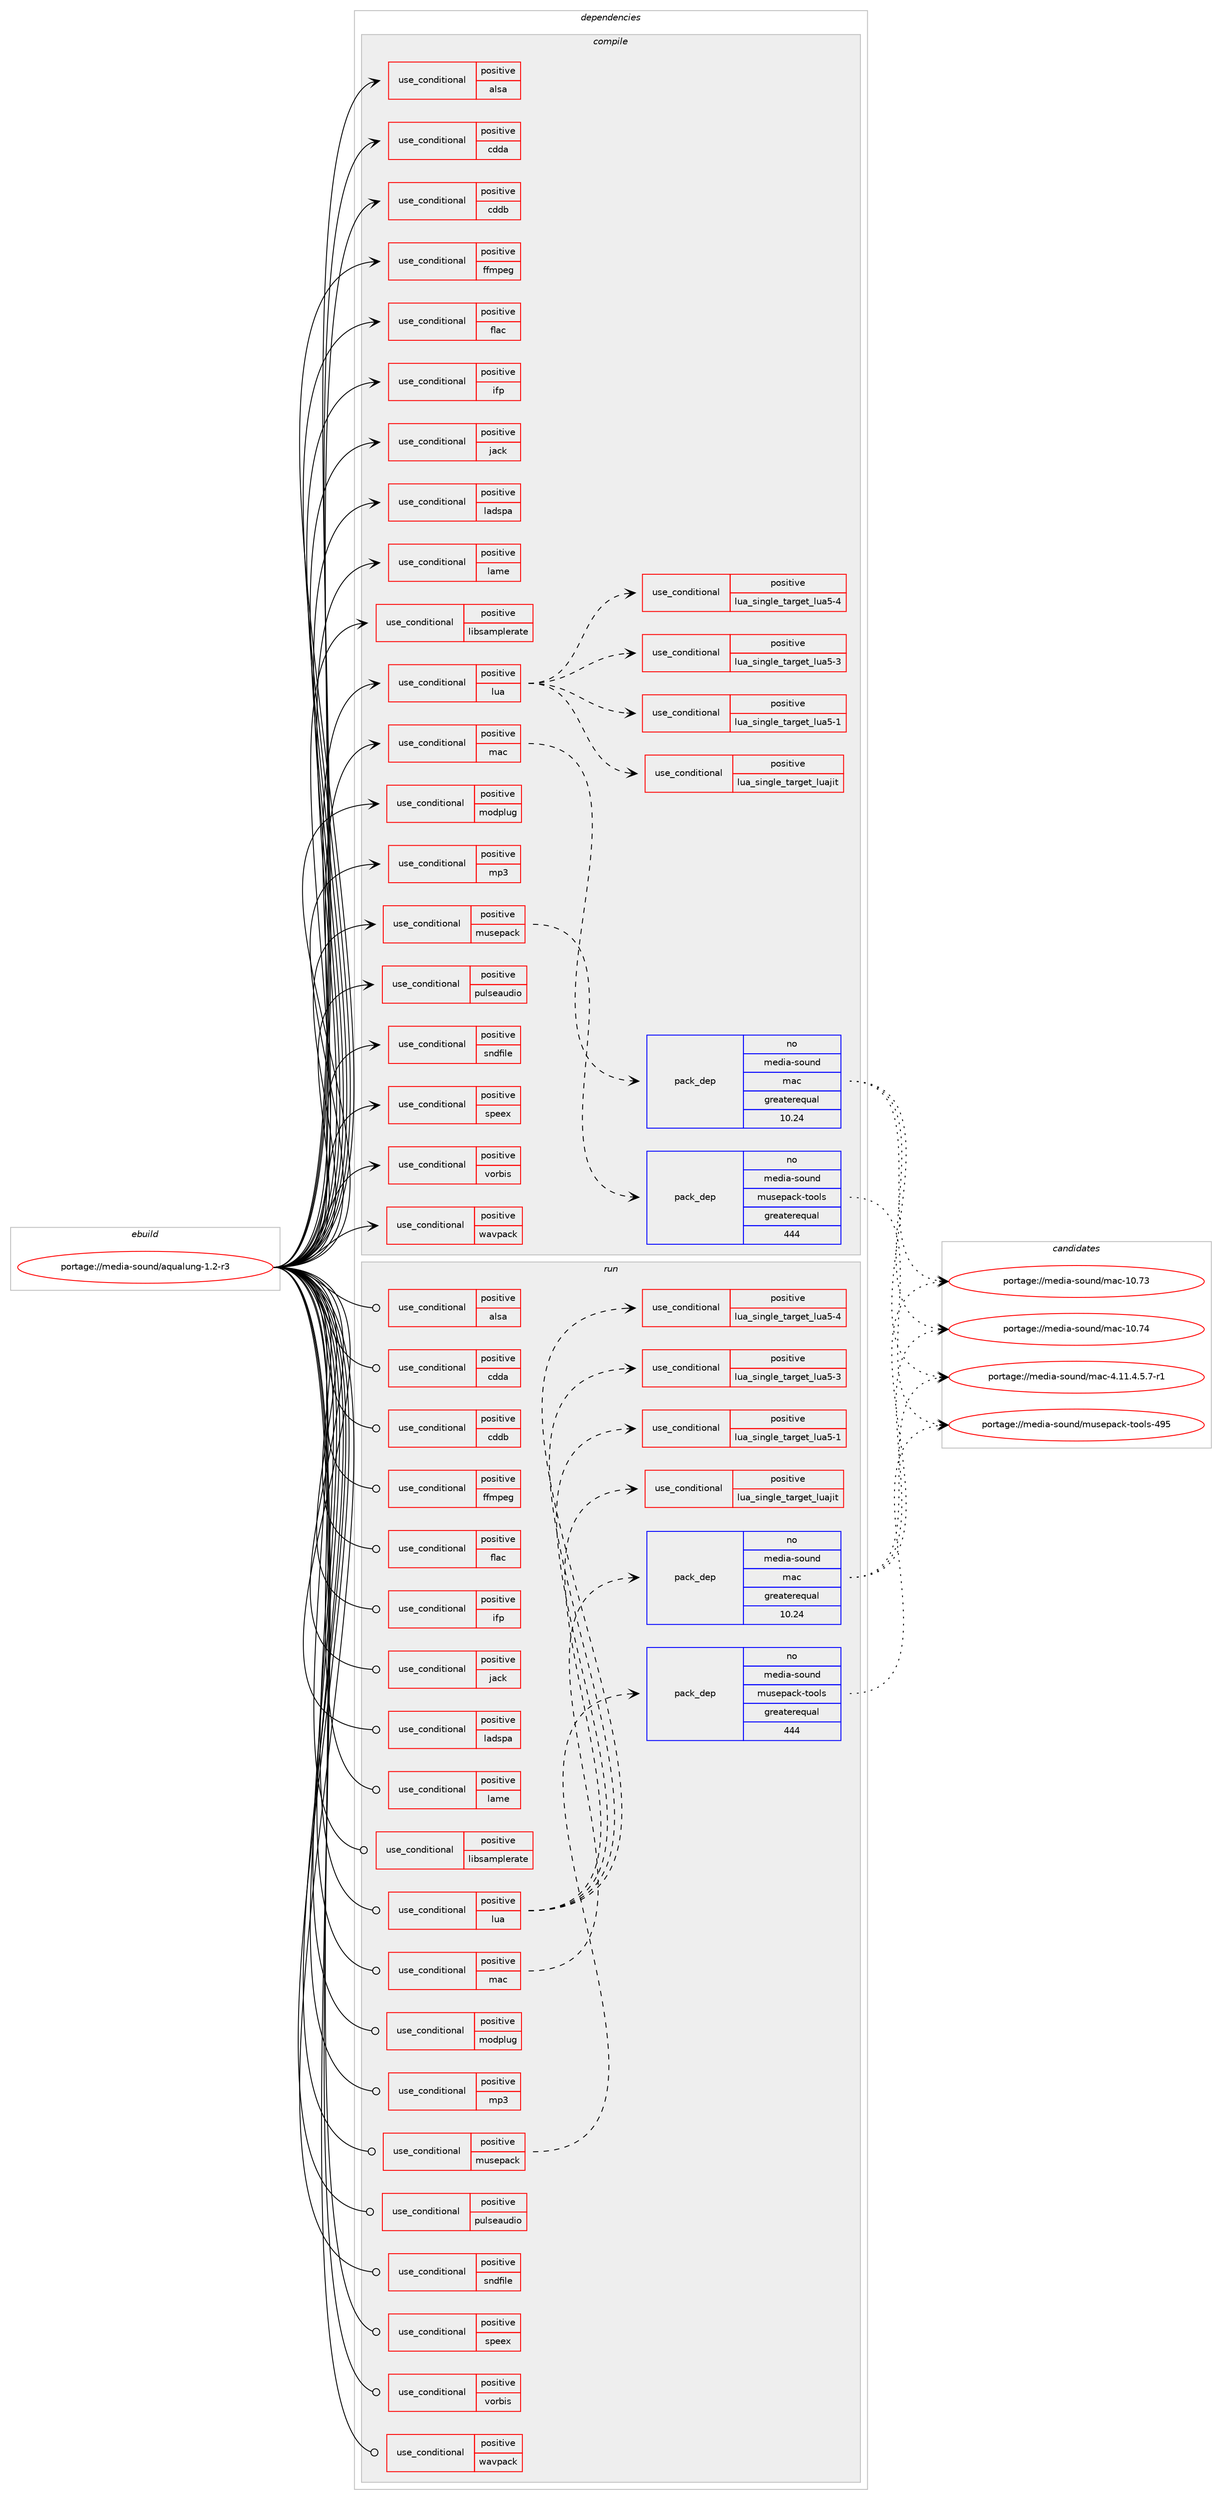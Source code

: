 digraph prolog {

# *************
# Graph options
# *************

newrank=true;
concentrate=true;
compound=true;
graph [rankdir=LR,fontname=Helvetica,fontsize=10,ranksep=1.5];#, ranksep=2.5, nodesep=0.2];
edge  [arrowhead=vee];
node  [fontname=Helvetica,fontsize=10];

# **********
# The ebuild
# **********

subgraph cluster_leftcol {
color=gray;
rank=same;
label=<<i>ebuild</i>>;
id [label="portage://media-sound/aqualung-1.2-r3", color=red, width=4, href="../media-sound/aqualung-1.2-r3.svg"];
}

# ****************
# The dependencies
# ****************

subgraph cluster_midcol {
color=gray;
label=<<i>dependencies</i>>;
subgraph cluster_compile {
fillcolor="#eeeeee";
style=filled;
label=<<i>compile</i>>;
subgraph cond77035 {
dependency161720 [label=<<TABLE BORDER="0" CELLBORDER="1" CELLSPACING="0" CELLPADDING="4"><TR><TD ROWSPAN="3" CELLPADDING="10">use_conditional</TD></TR><TR><TD>positive</TD></TR><TR><TD>alsa</TD></TR></TABLE>>, shape=none, color=red];
# *** BEGIN UNKNOWN DEPENDENCY TYPE (TODO) ***
# dependency161720 -> package_dependency(portage://media-sound/aqualung-1.2-r3,install,no,media-libs,alsa-lib,none,[,,],[],[])
# *** END UNKNOWN DEPENDENCY TYPE (TODO) ***

}
id:e -> dependency161720:w [weight=20,style="solid",arrowhead="vee"];
subgraph cond77036 {
dependency161721 [label=<<TABLE BORDER="0" CELLBORDER="1" CELLSPACING="0" CELLPADDING="4"><TR><TD ROWSPAN="3" CELLPADDING="10">use_conditional</TD></TR><TR><TD>positive</TD></TR><TR><TD>cdda</TD></TR></TABLE>>, shape=none, color=red];
# *** BEGIN UNKNOWN DEPENDENCY TYPE (TODO) ***
# dependency161721 -> package_dependency(portage://media-sound/aqualung-1.2-r3,install,no,dev-libs,libcdio-paranoia,none,[,,],[],[])
# *** END UNKNOWN DEPENDENCY TYPE (TODO) ***

}
id:e -> dependency161721:w [weight=20,style="solid",arrowhead="vee"];
subgraph cond77037 {
dependency161722 [label=<<TABLE BORDER="0" CELLBORDER="1" CELLSPACING="0" CELLPADDING="4"><TR><TD ROWSPAN="3" CELLPADDING="10">use_conditional</TD></TR><TR><TD>positive</TD></TR><TR><TD>cddb</TD></TR></TABLE>>, shape=none, color=red];
# *** BEGIN UNKNOWN DEPENDENCY TYPE (TODO) ***
# dependency161722 -> package_dependency(portage://media-sound/aqualung-1.2-r3,install,no,media-libs,libcddb,none,[,,],[],[])
# *** END UNKNOWN DEPENDENCY TYPE (TODO) ***

}
id:e -> dependency161722:w [weight=20,style="solid",arrowhead="vee"];
subgraph cond77038 {
dependency161723 [label=<<TABLE BORDER="0" CELLBORDER="1" CELLSPACING="0" CELLPADDING="4"><TR><TD ROWSPAN="3" CELLPADDING="10">use_conditional</TD></TR><TR><TD>positive</TD></TR><TR><TD>ffmpeg</TD></TR></TABLE>>, shape=none, color=red];
# *** BEGIN UNKNOWN DEPENDENCY TYPE (TODO) ***
# dependency161723 -> package_dependency(portage://media-sound/aqualung-1.2-r3,install,no,media-video,ffmpeg,none,[,,],any_same_slot,[])
# *** END UNKNOWN DEPENDENCY TYPE (TODO) ***

}
id:e -> dependency161723:w [weight=20,style="solid",arrowhead="vee"];
subgraph cond77039 {
dependency161724 [label=<<TABLE BORDER="0" CELLBORDER="1" CELLSPACING="0" CELLPADDING="4"><TR><TD ROWSPAN="3" CELLPADDING="10">use_conditional</TD></TR><TR><TD>positive</TD></TR><TR><TD>flac</TD></TR></TABLE>>, shape=none, color=red];
# *** BEGIN UNKNOWN DEPENDENCY TYPE (TODO) ***
# dependency161724 -> package_dependency(portage://media-sound/aqualung-1.2-r3,install,no,media-libs,flac,none,[,,],any_same_slot,[])
# *** END UNKNOWN DEPENDENCY TYPE (TODO) ***

}
id:e -> dependency161724:w [weight=20,style="solid",arrowhead="vee"];
subgraph cond77040 {
dependency161725 [label=<<TABLE BORDER="0" CELLBORDER="1" CELLSPACING="0" CELLPADDING="4"><TR><TD ROWSPAN="3" CELLPADDING="10">use_conditional</TD></TR><TR><TD>positive</TD></TR><TR><TD>ifp</TD></TR></TABLE>>, shape=none, color=red];
# *** BEGIN UNKNOWN DEPENDENCY TYPE (TODO) ***
# dependency161725 -> package_dependency(portage://media-sound/aqualung-1.2-r3,install,no,media-libs,libifp,none,[,,],[],[])
# *** END UNKNOWN DEPENDENCY TYPE (TODO) ***

}
id:e -> dependency161725:w [weight=20,style="solid",arrowhead="vee"];
subgraph cond77041 {
dependency161726 [label=<<TABLE BORDER="0" CELLBORDER="1" CELLSPACING="0" CELLPADDING="4"><TR><TD ROWSPAN="3" CELLPADDING="10">use_conditional</TD></TR><TR><TD>positive</TD></TR><TR><TD>jack</TD></TR></TABLE>>, shape=none, color=red];
# *** BEGIN UNKNOWN DEPENDENCY TYPE (TODO) ***
# dependency161726 -> package_dependency(portage://media-sound/aqualung-1.2-r3,install,no,virtual,jack,none,[,,],[],[])
# *** END UNKNOWN DEPENDENCY TYPE (TODO) ***

}
id:e -> dependency161726:w [weight=20,style="solid",arrowhead="vee"];
subgraph cond77042 {
dependency161727 [label=<<TABLE BORDER="0" CELLBORDER="1" CELLSPACING="0" CELLPADDING="4"><TR><TD ROWSPAN="3" CELLPADDING="10">use_conditional</TD></TR><TR><TD>positive</TD></TR><TR><TD>ladspa</TD></TR></TABLE>>, shape=none, color=red];
# *** BEGIN UNKNOWN DEPENDENCY TYPE (TODO) ***
# dependency161727 -> package_dependency(portage://media-sound/aqualung-1.2-r3,install,no,media-libs,liblrdf,none,[,,],[],[])
# *** END UNKNOWN DEPENDENCY TYPE (TODO) ***

}
id:e -> dependency161727:w [weight=20,style="solid",arrowhead="vee"];
subgraph cond77043 {
dependency161728 [label=<<TABLE BORDER="0" CELLBORDER="1" CELLSPACING="0" CELLPADDING="4"><TR><TD ROWSPAN="3" CELLPADDING="10">use_conditional</TD></TR><TR><TD>positive</TD></TR><TR><TD>lame</TD></TR></TABLE>>, shape=none, color=red];
# *** BEGIN UNKNOWN DEPENDENCY TYPE (TODO) ***
# dependency161728 -> package_dependency(portage://media-sound/aqualung-1.2-r3,install,no,media-sound,lame,none,[,,],[],[])
# *** END UNKNOWN DEPENDENCY TYPE (TODO) ***

}
id:e -> dependency161728:w [weight=20,style="solid",arrowhead="vee"];
subgraph cond77044 {
dependency161729 [label=<<TABLE BORDER="0" CELLBORDER="1" CELLSPACING="0" CELLPADDING="4"><TR><TD ROWSPAN="3" CELLPADDING="10">use_conditional</TD></TR><TR><TD>positive</TD></TR><TR><TD>libsamplerate</TD></TR></TABLE>>, shape=none, color=red];
# *** BEGIN UNKNOWN DEPENDENCY TYPE (TODO) ***
# dependency161729 -> package_dependency(portage://media-sound/aqualung-1.2-r3,install,no,media-libs,libsamplerate,none,[,,],[],[])
# *** END UNKNOWN DEPENDENCY TYPE (TODO) ***

}
id:e -> dependency161729:w [weight=20,style="solid",arrowhead="vee"];
subgraph cond77045 {
dependency161730 [label=<<TABLE BORDER="0" CELLBORDER="1" CELLSPACING="0" CELLPADDING="4"><TR><TD ROWSPAN="3" CELLPADDING="10">use_conditional</TD></TR><TR><TD>positive</TD></TR><TR><TD>lua</TD></TR></TABLE>>, shape=none, color=red];
subgraph cond77046 {
dependency161731 [label=<<TABLE BORDER="0" CELLBORDER="1" CELLSPACING="0" CELLPADDING="4"><TR><TD ROWSPAN="3" CELLPADDING="10">use_conditional</TD></TR><TR><TD>positive</TD></TR><TR><TD>lua_single_target_luajit</TD></TR></TABLE>>, shape=none, color=red];
# *** BEGIN UNKNOWN DEPENDENCY TYPE (TODO) ***
# dependency161731 -> package_dependency(portage://media-sound/aqualung-1.2-r3,install,no,dev-lang,luajit,none,[,,],any_same_slot,[])
# *** END UNKNOWN DEPENDENCY TYPE (TODO) ***

}
dependency161730:e -> dependency161731:w [weight=20,style="dashed",arrowhead="vee"];
subgraph cond77047 {
dependency161732 [label=<<TABLE BORDER="0" CELLBORDER="1" CELLSPACING="0" CELLPADDING="4"><TR><TD ROWSPAN="3" CELLPADDING="10">use_conditional</TD></TR><TR><TD>positive</TD></TR><TR><TD>lua_single_target_lua5-1</TD></TR></TABLE>>, shape=none, color=red];
# *** BEGIN UNKNOWN DEPENDENCY TYPE (TODO) ***
# dependency161732 -> package_dependency(portage://media-sound/aqualung-1.2-r3,install,no,dev-lang,lua,none,[,,],[slot(5.1)],[])
# *** END UNKNOWN DEPENDENCY TYPE (TODO) ***

}
dependency161730:e -> dependency161732:w [weight=20,style="dashed",arrowhead="vee"];
subgraph cond77048 {
dependency161733 [label=<<TABLE BORDER="0" CELLBORDER="1" CELLSPACING="0" CELLPADDING="4"><TR><TD ROWSPAN="3" CELLPADDING="10">use_conditional</TD></TR><TR><TD>positive</TD></TR><TR><TD>lua_single_target_lua5-3</TD></TR></TABLE>>, shape=none, color=red];
# *** BEGIN UNKNOWN DEPENDENCY TYPE (TODO) ***
# dependency161733 -> package_dependency(portage://media-sound/aqualung-1.2-r3,install,no,dev-lang,lua,none,[,,],[slot(5.3)],[])
# *** END UNKNOWN DEPENDENCY TYPE (TODO) ***

}
dependency161730:e -> dependency161733:w [weight=20,style="dashed",arrowhead="vee"];
subgraph cond77049 {
dependency161734 [label=<<TABLE BORDER="0" CELLBORDER="1" CELLSPACING="0" CELLPADDING="4"><TR><TD ROWSPAN="3" CELLPADDING="10">use_conditional</TD></TR><TR><TD>positive</TD></TR><TR><TD>lua_single_target_lua5-4</TD></TR></TABLE>>, shape=none, color=red];
# *** BEGIN UNKNOWN DEPENDENCY TYPE (TODO) ***
# dependency161734 -> package_dependency(portage://media-sound/aqualung-1.2-r3,install,no,dev-lang,lua,none,[,,],[slot(5.4)],[])
# *** END UNKNOWN DEPENDENCY TYPE (TODO) ***

}
dependency161730:e -> dependency161734:w [weight=20,style="dashed",arrowhead="vee"];
}
id:e -> dependency161730:w [weight=20,style="solid",arrowhead="vee"];
subgraph cond77050 {
dependency161735 [label=<<TABLE BORDER="0" CELLBORDER="1" CELLSPACING="0" CELLPADDING="4"><TR><TD ROWSPAN="3" CELLPADDING="10">use_conditional</TD></TR><TR><TD>positive</TD></TR><TR><TD>mac</TD></TR></TABLE>>, shape=none, color=red];
subgraph pack82315 {
dependency161736 [label=<<TABLE BORDER="0" CELLBORDER="1" CELLSPACING="0" CELLPADDING="4" WIDTH="220"><TR><TD ROWSPAN="6" CELLPADDING="30">pack_dep</TD></TR><TR><TD WIDTH="110">no</TD></TR><TR><TD>media-sound</TD></TR><TR><TD>mac</TD></TR><TR><TD>greaterequal</TD></TR><TR><TD>10.24</TD></TR></TABLE>>, shape=none, color=blue];
}
dependency161735:e -> dependency161736:w [weight=20,style="dashed",arrowhead="vee"];
}
id:e -> dependency161735:w [weight=20,style="solid",arrowhead="vee"];
subgraph cond77051 {
dependency161737 [label=<<TABLE BORDER="0" CELLBORDER="1" CELLSPACING="0" CELLPADDING="4"><TR><TD ROWSPAN="3" CELLPADDING="10">use_conditional</TD></TR><TR><TD>positive</TD></TR><TR><TD>modplug</TD></TR></TABLE>>, shape=none, color=red];
# *** BEGIN UNKNOWN DEPENDENCY TYPE (TODO) ***
# dependency161737 -> package_dependency(portage://media-sound/aqualung-1.2-r3,install,no,media-libs,libmodplug,none,[,,],[],[])
# *** END UNKNOWN DEPENDENCY TYPE (TODO) ***

}
id:e -> dependency161737:w [weight=20,style="solid",arrowhead="vee"];
subgraph cond77052 {
dependency161738 [label=<<TABLE BORDER="0" CELLBORDER="1" CELLSPACING="0" CELLPADDING="4"><TR><TD ROWSPAN="3" CELLPADDING="10">use_conditional</TD></TR><TR><TD>positive</TD></TR><TR><TD>mp3</TD></TR></TABLE>>, shape=none, color=red];
# *** BEGIN UNKNOWN DEPENDENCY TYPE (TODO) ***
# dependency161738 -> package_dependency(portage://media-sound/aqualung-1.2-r3,install,no,media-libs,libmad,none,[,,],[],[])
# *** END UNKNOWN DEPENDENCY TYPE (TODO) ***

}
id:e -> dependency161738:w [weight=20,style="solid",arrowhead="vee"];
subgraph cond77053 {
dependency161739 [label=<<TABLE BORDER="0" CELLBORDER="1" CELLSPACING="0" CELLPADDING="4"><TR><TD ROWSPAN="3" CELLPADDING="10">use_conditional</TD></TR><TR><TD>positive</TD></TR><TR><TD>musepack</TD></TR></TABLE>>, shape=none, color=red];
subgraph pack82316 {
dependency161740 [label=<<TABLE BORDER="0" CELLBORDER="1" CELLSPACING="0" CELLPADDING="4" WIDTH="220"><TR><TD ROWSPAN="6" CELLPADDING="30">pack_dep</TD></TR><TR><TD WIDTH="110">no</TD></TR><TR><TD>media-sound</TD></TR><TR><TD>musepack-tools</TD></TR><TR><TD>greaterequal</TD></TR><TR><TD>444</TD></TR></TABLE>>, shape=none, color=blue];
}
dependency161739:e -> dependency161740:w [weight=20,style="dashed",arrowhead="vee"];
}
id:e -> dependency161739:w [weight=20,style="solid",arrowhead="vee"];
subgraph cond77054 {
dependency161741 [label=<<TABLE BORDER="0" CELLBORDER="1" CELLSPACING="0" CELLPADDING="4"><TR><TD ROWSPAN="3" CELLPADDING="10">use_conditional</TD></TR><TR><TD>positive</TD></TR><TR><TD>pulseaudio</TD></TR></TABLE>>, shape=none, color=red];
# *** BEGIN UNKNOWN DEPENDENCY TYPE (TODO) ***
# dependency161741 -> package_dependency(portage://media-sound/aqualung-1.2-r3,install,no,media-libs,libpulse,none,[,,],[],[])
# *** END UNKNOWN DEPENDENCY TYPE (TODO) ***

}
id:e -> dependency161741:w [weight=20,style="solid",arrowhead="vee"];
subgraph cond77055 {
dependency161742 [label=<<TABLE BORDER="0" CELLBORDER="1" CELLSPACING="0" CELLPADDING="4"><TR><TD ROWSPAN="3" CELLPADDING="10">use_conditional</TD></TR><TR><TD>positive</TD></TR><TR><TD>sndfile</TD></TR></TABLE>>, shape=none, color=red];
# *** BEGIN UNKNOWN DEPENDENCY TYPE (TODO) ***
# dependency161742 -> package_dependency(portage://media-sound/aqualung-1.2-r3,install,no,media-libs,libsndfile,none,[,,],[],[])
# *** END UNKNOWN DEPENDENCY TYPE (TODO) ***

}
id:e -> dependency161742:w [weight=20,style="solid",arrowhead="vee"];
subgraph cond77056 {
dependency161743 [label=<<TABLE BORDER="0" CELLBORDER="1" CELLSPACING="0" CELLPADDING="4"><TR><TD ROWSPAN="3" CELLPADDING="10">use_conditional</TD></TR><TR><TD>positive</TD></TR><TR><TD>speex</TD></TR></TABLE>>, shape=none, color=red];
# *** BEGIN UNKNOWN DEPENDENCY TYPE (TODO) ***
# dependency161743 -> package_dependency(portage://media-sound/aqualung-1.2-r3,install,no,media-libs,speex,none,[,,],[],[])
# *** END UNKNOWN DEPENDENCY TYPE (TODO) ***

# *** BEGIN UNKNOWN DEPENDENCY TYPE (TODO) ***
# dependency161743 -> package_dependency(portage://media-sound/aqualung-1.2-r3,install,no,media-libs,liboggz,none,[,,],[],[])
# *** END UNKNOWN DEPENDENCY TYPE (TODO) ***

# *** BEGIN UNKNOWN DEPENDENCY TYPE (TODO) ***
# dependency161743 -> package_dependency(portage://media-sound/aqualung-1.2-r3,install,no,media-libs,libogg,none,[,,],[],[])
# *** END UNKNOWN DEPENDENCY TYPE (TODO) ***

}
id:e -> dependency161743:w [weight=20,style="solid",arrowhead="vee"];
subgraph cond77057 {
dependency161744 [label=<<TABLE BORDER="0" CELLBORDER="1" CELLSPACING="0" CELLPADDING="4"><TR><TD ROWSPAN="3" CELLPADDING="10">use_conditional</TD></TR><TR><TD>positive</TD></TR><TR><TD>vorbis</TD></TR></TABLE>>, shape=none, color=red];
# *** BEGIN UNKNOWN DEPENDENCY TYPE (TODO) ***
# dependency161744 -> package_dependency(portage://media-sound/aqualung-1.2-r3,install,no,media-libs,libvorbis,none,[,,],[],[])
# *** END UNKNOWN DEPENDENCY TYPE (TODO) ***

# *** BEGIN UNKNOWN DEPENDENCY TYPE (TODO) ***
# dependency161744 -> package_dependency(portage://media-sound/aqualung-1.2-r3,install,no,media-libs,libogg,none,[,,],[],[])
# *** END UNKNOWN DEPENDENCY TYPE (TODO) ***

}
id:e -> dependency161744:w [weight=20,style="solid",arrowhead="vee"];
subgraph cond77058 {
dependency161745 [label=<<TABLE BORDER="0" CELLBORDER="1" CELLSPACING="0" CELLPADDING="4"><TR><TD ROWSPAN="3" CELLPADDING="10">use_conditional</TD></TR><TR><TD>positive</TD></TR><TR><TD>wavpack</TD></TR></TABLE>>, shape=none, color=red];
# *** BEGIN UNKNOWN DEPENDENCY TYPE (TODO) ***
# dependency161745 -> package_dependency(portage://media-sound/aqualung-1.2-r3,install,no,media-sound,wavpack,none,[,,],[],[])
# *** END UNKNOWN DEPENDENCY TYPE (TODO) ***

}
id:e -> dependency161745:w [weight=20,style="solid",arrowhead="vee"];
# *** BEGIN UNKNOWN DEPENDENCY TYPE (TODO) ***
# id -> package_dependency(portage://media-sound/aqualung-1.2-r3,install,no,app-arch,bzip2,none,[,,],[],[])
# *** END UNKNOWN DEPENDENCY TYPE (TODO) ***

# *** BEGIN UNKNOWN DEPENDENCY TYPE (TODO) ***
# id -> package_dependency(portage://media-sound/aqualung-1.2-r3,install,no,dev-libs,libxml2,none,[,,],[],[])
# *** END UNKNOWN DEPENDENCY TYPE (TODO) ***

# *** BEGIN UNKNOWN DEPENDENCY TYPE (TODO) ***
# id -> package_dependency(portage://media-sound/aqualung-1.2-r3,install,no,sys-libs,zlib,none,[,,],[],[])
# *** END UNKNOWN DEPENDENCY TYPE (TODO) ***

# *** BEGIN UNKNOWN DEPENDENCY TYPE (TODO) ***
# id -> package_dependency(portage://media-sound/aqualung-1.2-r3,install,no,x11-libs,gtk+,none,[,,],[slot(2)],[])
# *** END UNKNOWN DEPENDENCY TYPE (TODO) ***

}
subgraph cluster_compileandrun {
fillcolor="#eeeeee";
style=filled;
label=<<i>compile and run</i>>;
}
subgraph cluster_run {
fillcolor="#eeeeee";
style=filled;
label=<<i>run</i>>;
subgraph cond77059 {
dependency161746 [label=<<TABLE BORDER="0" CELLBORDER="1" CELLSPACING="0" CELLPADDING="4"><TR><TD ROWSPAN="3" CELLPADDING="10">use_conditional</TD></TR><TR><TD>positive</TD></TR><TR><TD>alsa</TD></TR></TABLE>>, shape=none, color=red];
# *** BEGIN UNKNOWN DEPENDENCY TYPE (TODO) ***
# dependency161746 -> package_dependency(portage://media-sound/aqualung-1.2-r3,run,no,media-libs,alsa-lib,none,[,,],[],[])
# *** END UNKNOWN DEPENDENCY TYPE (TODO) ***

}
id:e -> dependency161746:w [weight=20,style="solid",arrowhead="odot"];
subgraph cond77060 {
dependency161747 [label=<<TABLE BORDER="0" CELLBORDER="1" CELLSPACING="0" CELLPADDING="4"><TR><TD ROWSPAN="3" CELLPADDING="10">use_conditional</TD></TR><TR><TD>positive</TD></TR><TR><TD>cdda</TD></TR></TABLE>>, shape=none, color=red];
# *** BEGIN UNKNOWN DEPENDENCY TYPE (TODO) ***
# dependency161747 -> package_dependency(portage://media-sound/aqualung-1.2-r3,run,no,dev-libs,libcdio-paranoia,none,[,,],[],[])
# *** END UNKNOWN DEPENDENCY TYPE (TODO) ***

}
id:e -> dependency161747:w [weight=20,style="solid",arrowhead="odot"];
subgraph cond77061 {
dependency161748 [label=<<TABLE BORDER="0" CELLBORDER="1" CELLSPACING="0" CELLPADDING="4"><TR><TD ROWSPAN="3" CELLPADDING="10">use_conditional</TD></TR><TR><TD>positive</TD></TR><TR><TD>cddb</TD></TR></TABLE>>, shape=none, color=red];
# *** BEGIN UNKNOWN DEPENDENCY TYPE (TODO) ***
# dependency161748 -> package_dependency(portage://media-sound/aqualung-1.2-r3,run,no,media-libs,libcddb,none,[,,],[],[])
# *** END UNKNOWN DEPENDENCY TYPE (TODO) ***

}
id:e -> dependency161748:w [weight=20,style="solid",arrowhead="odot"];
subgraph cond77062 {
dependency161749 [label=<<TABLE BORDER="0" CELLBORDER="1" CELLSPACING="0" CELLPADDING="4"><TR><TD ROWSPAN="3" CELLPADDING="10">use_conditional</TD></TR><TR><TD>positive</TD></TR><TR><TD>ffmpeg</TD></TR></TABLE>>, shape=none, color=red];
# *** BEGIN UNKNOWN DEPENDENCY TYPE (TODO) ***
# dependency161749 -> package_dependency(portage://media-sound/aqualung-1.2-r3,run,no,media-video,ffmpeg,none,[,,],any_same_slot,[])
# *** END UNKNOWN DEPENDENCY TYPE (TODO) ***

}
id:e -> dependency161749:w [weight=20,style="solid",arrowhead="odot"];
subgraph cond77063 {
dependency161750 [label=<<TABLE BORDER="0" CELLBORDER="1" CELLSPACING="0" CELLPADDING="4"><TR><TD ROWSPAN="3" CELLPADDING="10">use_conditional</TD></TR><TR><TD>positive</TD></TR><TR><TD>flac</TD></TR></TABLE>>, shape=none, color=red];
# *** BEGIN UNKNOWN DEPENDENCY TYPE (TODO) ***
# dependency161750 -> package_dependency(portage://media-sound/aqualung-1.2-r3,run,no,media-libs,flac,none,[,,],any_same_slot,[])
# *** END UNKNOWN DEPENDENCY TYPE (TODO) ***

}
id:e -> dependency161750:w [weight=20,style="solid",arrowhead="odot"];
subgraph cond77064 {
dependency161751 [label=<<TABLE BORDER="0" CELLBORDER="1" CELLSPACING="0" CELLPADDING="4"><TR><TD ROWSPAN="3" CELLPADDING="10">use_conditional</TD></TR><TR><TD>positive</TD></TR><TR><TD>ifp</TD></TR></TABLE>>, shape=none, color=red];
# *** BEGIN UNKNOWN DEPENDENCY TYPE (TODO) ***
# dependency161751 -> package_dependency(portage://media-sound/aqualung-1.2-r3,run,no,media-libs,libifp,none,[,,],[],[])
# *** END UNKNOWN DEPENDENCY TYPE (TODO) ***

}
id:e -> dependency161751:w [weight=20,style="solid",arrowhead="odot"];
subgraph cond77065 {
dependency161752 [label=<<TABLE BORDER="0" CELLBORDER="1" CELLSPACING="0" CELLPADDING="4"><TR><TD ROWSPAN="3" CELLPADDING="10">use_conditional</TD></TR><TR><TD>positive</TD></TR><TR><TD>jack</TD></TR></TABLE>>, shape=none, color=red];
# *** BEGIN UNKNOWN DEPENDENCY TYPE (TODO) ***
# dependency161752 -> package_dependency(portage://media-sound/aqualung-1.2-r3,run,no,virtual,jack,none,[,,],[],[])
# *** END UNKNOWN DEPENDENCY TYPE (TODO) ***

}
id:e -> dependency161752:w [weight=20,style="solid",arrowhead="odot"];
subgraph cond77066 {
dependency161753 [label=<<TABLE BORDER="0" CELLBORDER="1" CELLSPACING="0" CELLPADDING="4"><TR><TD ROWSPAN="3" CELLPADDING="10">use_conditional</TD></TR><TR><TD>positive</TD></TR><TR><TD>ladspa</TD></TR></TABLE>>, shape=none, color=red];
# *** BEGIN UNKNOWN DEPENDENCY TYPE (TODO) ***
# dependency161753 -> package_dependency(portage://media-sound/aqualung-1.2-r3,run,no,media-libs,liblrdf,none,[,,],[],[])
# *** END UNKNOWN DEPENDENCY TYPE (TODO) ***

}
id:e -> dependency161753:w [weight=20,style="solid",arrowhead="odot"];
subgraph cond77067 {
dependency161754 [label=<<TABLE BORDER="0" CELLBORDER="1" CELLSPACING="0" CELLPADDING="4"><TR><TD ROWSPAN="3" CELLPADDING="10">use_conditional</TD></TR><TR><TD>positive</TD></TR><TR><TD>lame</TD></TR></TABLE>>, shape=none, color=red];
# *** BEGIN UNKNOWN DEPENDENCY TYPE (TODO) ***
# dependency161754 -> package_dependency(portage://media-sound/aqualung-1.2-r3,run,no,media-sound,lame,none,[,,],[],[])
# *** END UNKNOWN DEPENDENCY TYPE (TODO) ***

}
id:e -> dependency161754:w [weight=20,style="solid",arrowhead="odot"];
subgraph cond77068 {
dependency161755 [label=<<TABLE BORDER="0" CELLBORDER="1" CELLSPACING="0" CELLPADDING="4"><TR><TD ROWSPAN="3" CELLPADDING="10">use_conditional</TD></TR><TR><TD>positive</TD></TR><TR><TD>libsamplerate</TD></TR></TABLE>>, shape=none, color=red];
# *** BEGIN UNKNOWN DEPENDENCY TYPE (TODO) ***
# dependency161755 -> package_dependency(portage://media-sound/aqualung-1.2-r3,run,no,media-libs,libsamplerate,none,[,,],[],[])
# *** END UNKNOWN DEPENDENCY TYPE (TODO) ***

}
id:e -> dependency161755:w [weight=20,style="solid",arrowhead="odot"];
subgraph cond77069 {
dependency161756 [label=<<TABLE BORDER="0" CELLBORDER="1" CELLSPACING="0" CELLPADDING="4"><TR><TD ROWSPAN="3" CELLPADDING="10">use_conditional</TD></TR><TR><TD>positive</TD></TR><TR><TD>lua</TD></TR></TABLE>>, shape=none, color=red];
subgraph cond77070 {
dependency161757 [label=<<TABLE BORDER="0" CELLBORDER="1" CELLSPACING="0" CELLPADDING="4"><TR><TD ROWSPAN="3" CELLPADDING="10">use_conditional</TD></TR><TR><TD>positive</TD></TR><TR><TD>lua_single_target_luajit</TD></TR></TABLE>>, shape=none, color=red];
# *** BEGIN UNKNOWN DEPENDENCY TYPE (TODO) ***
# dependency161757 -> package_dependency(portage://media-sound/aqualung-1.2-r3,run,no,dev-lang,luajit,none,[,,],any_same_slot,[])
# *** END UNKNOWN DEPENDENCY TYPE (TODO) ***

}
dependency161756:e -> dependency161757:w [weight=20,style="dashed",arrowhead="vee"];
subgraph cond77071 {
dependency161758 [label=<<TABLE BORDER="0" CELLBORDER="1" CELLSPACING="0" CELLPADDING="4"><TR><TD ROWSPAN="3" CELLPADDING="10">use_conditional</TD></TR><TR><TD>positive</TD></TR><TR><TD>lua_single_target_lua5-1</TD></TR></TABLE>>, shape=none, color=red];
# *** BEGIN UNKNOWN DEPENDENCY TYPE (TODO) ***
# dependency161758 -> package_dependency(portage://media-sound/aqualung-1.2-r3,run,no,dev-lang,lua,none,[,,],[slot(5.1)],[])
# *** END UNKNOWN DEPENDENCY TYPE (TODO) ***

}
dependency161756:e -> dependency161758:w [weight=20,style="dashed",arrowhead="vee"];
subgraph cond77072 {
dependency161759 [label=<<TABLE BORDER="0" CELLBORDER="1" CELLSPACING="0" CELLPADDING="4"><TR><TD ROWSPAN="3" CELLPADDING="10">use_conditional</TD></TR><TR><TD>positive</TD></TR><TR><TD>lua_single_target_lua5-3</TD></TR></TABLE>>, shape=none, color=red];
# *** BEGIN UNKNOWN DEPENDENCY TYPE (TODO) ***
# dependency161759 -> package_dependency(portage://media-sound/aqualung-1.2-r3,run,no,dev-lang,lua,none,[,,],[slot(5.3)],[])
# *** END UNKNOWN DEPENDENCY TYPE (TODO) ***

}
dependency161756:e -> dependency161759:w [weight=20,style="dashed",arrowhead="vee"];
subgraph cond77073 {
dependency161760 [label=<<TABLE BORDER="0" CELLBORDER="1" CELLSPACING="0" CELLPADDING="4"><TR><TD ROWSPAN="3" CELLPADDING="10">use_conditional</TD></TR><TR><TD>positive</TD></TR><TR><TD>lua_single_target_lua5-4</TD></TR></TABLE>>, shape=none, color=red];
# *** BEGIN UNKNOWN DEPENDENCY TYPE (TODO) ***
# dependency161760 -> package_dependency(portage://media-sound/aqualung-1.2-r3,run,no,dev-lang,lua,none,[,,],[slot(5.4)],[])
# *** END UNKNOWN DEPENDENCY TYPE (TODO) ***

}
dependency161756:e -> dependency161760:w [weight=20,style="dashed",arrowhead="vee"];
}
id:e -> dependency161756:w [weight=20,style="solid",arrowhead="odot"];
subgraph cond77074 {
dependency161761 [label=<<TABLE BORDER="0" CELLBORDER="1" CELLSPACING="0" CELLPADDING="4"><TR><TD ROWSPAN="3" CELLPADDING="10">use_conditional</TD></TR><TR><TD>positive</TD></TR><TR><TD>mac</TD></TR></TABLE>>, shape=none, color=red];
subgraph pack82317 {
dependency161762 [label=<<TABLE BORDER="0" CELLBORDER="1" CELLSPACING="0" CELLPADDING="4" WIDTH="220"><TR><TD ROWSPAN="6" CELLPADDING="30">pack_dep</TD></TR><TR><TD WIDTH="110">no</TD></TR><TR><TD>media-sound</TD></TR><TR><TD>mac</TD></TR><TR><TD>greaterequal</TD></TR><TR><TD>10.24</TD></TR></TABLE>>, shape=none, color=blue];
}
dependency161761:e -> dependency161762:w [weight=20,style="dashed",arrowhead="vee"];
}
id:e -> dependency161761:w [weight=20,style="solid",arrowhead="odot"];
subgraph cond77075 {
dependency161763 [label=<<TABLE BORDER="0" CELLBORDER="1" CELLSPACING="0" CELLPADDING="4"><TR><TD ROWSPAN="3" CELLPADDING="10">use_conditional</TD></TR><TR><TD>positive</TD></TR><TR><TD>modplug</TD></TR></TABLE>>, shape=none, color=red];
# *** BEGIN UNKNOWN DEPENDENCY TYPE (TODO) ***
# dependency161763 -> package_dependency(portage://media-sound/aqualung-1.2-r3,run,no,media-libs,libmodplug,none,[,,],[],[])
# *** END UNKNOWN DEPENDENCY TYPE (TODO) ***

}
id:e -> dependency161763:w [weight=20,style="solid",arrowhead="odot"];
subgraph cond77076 {
dependency161764 [label=<<TABLE BORDER="0" CELLBORDER="1" CELLSPACING="0" CELLPADDING="4"><TR><TD ROWSPAN="3" CELLPADDING="10">use_conditional</TD></TR><TR><TD>positive</TD></TR><TR><TD>mp3</TD></TR></TABLE>>, shape=none, color=red];
# *** BEGIN UNKNOWN DEPENDENCY TYPE (TODO) ***
# dependency161764 -> package_dependency(portage://media-sound/aqualung-1.2-r3,run,no,media-libs,libmad,none,[,,],[],[])
# *** END UNKNOWN DEPENDENCY TYPE (TODO) ***

}
id:e -> dependency161764:w [weight=20,style="solid",arrowhead="odot"];
subgraph cond77077 {
dependency161765 [label=<<TABLE BORDER="0" CELLBORDER="1" CELLSPACING="0" CELLPADDING="4"><TR><TD ROWSPAN="3" CELLPADDING="10">use_conditional</TD></TR><TR><TD>positive</TD></TR><TR><TD>musepack</TD></TR></TABLE>>, shape=none, color=red];
subgraph pack82318 {
dependency161766 [label=<<TABLE BORDER="0" CELLBORDER="1" CELLSPACING="0" CELLPADDING="4" WIDTH="220"><TR><TD ROWSPAN="6" CELLPADDING="30">pack_dep</TD></TR><TR><TD WIDTH="110">no</TD></TR><TR><TD>media-sound</TD></TR><TR><TD>musepack-tools</TD></TR><TR><TD>greaterequal</TD></TR><TR><TD>444</TD></TR></TABLE>>, shape=none, color=blue];
}
dependency161765:e -> dependency161766:w [weight=20,style="dashed",arrowhead="vee"];
}
id:e -> dependency161765:w [weight=20,style="solid",arrowhead="odot"];
subgraph cond77078 {
dependency161767 [label=<<TABLE BORDER="0" CELLBORDER="1" CELLSPACING="0" CELLPADDING="4"><TR><TD ROWSPAN="3" CELLPADDING="10">use_conditional</TD></TR><TR><TD>positive</TD></TR><TR><TD>pulseaudio</TD></TR></TABLE>>, shape=none, color=red];
# *** BEGIN UNKNOWN DEPENDENCY TYPE (TODO) ***
# dependency161767 -> package_dependency(portage://media-sound/aqualung-1.2-r3,run,no,media-libs,libpulse,none,[,,],[],[])
# *** END UNKNOWN DEPENDENCY TYPE (TODO) ***

}
id:e -> dependency161767:w [weight=20,style="solid",arrowhead="odot"];
subgraph cond77079 {
dependency161768 [label=<<TABLE BORDER="0" CELLBORDER="1" CELLSPACING="0" CELLPADDING="4"><TR><TD ROWSPAN="3" CELLPADDING="10">use_conditional</TD></TR><TR><TD>positive</TD></TR><TR><TD>sndfile</TD></TR></TABLE>>, shape=none, color=red];
# *** BEGIN UNKNOWN DEPENDENCY TYPE (TODO) ***
# dependency161768 -> package_dependency(portage://media-sound/aqualung-1.2-r3,run,no,media-libs,libsndfile,none,[,,],[],[])
# *** END UNKNOWN DEPENDENCY TYPE (TODO) ***

}
id:e -> dependency161768:w [weight=20,style="solid",arrowhead="odot"];
subgraph cond77080 {
dependency161769 [label=<<TABLE BORDER="0" CELLBORDER="1" CELLSPACING="0" CELLPADDING="4"><TR><TD ROWSPAN="3" CELLPADDING="10">use_conditional</TD></TR><TR><TD>positive</TD></TR><TR><TD>speex</TD></TR></TABLE>>, shape=none, color=red];
# *** BEGIN UNKNOWN DEPENDENCY TYPE (TODO) ***
# dependency161769 -> package_dependency(portage://media-sound/aqualung-1.2-r3,run,no,media-libs,speex,none,[,,],[],[])
# *** END UNKNOWN DEPENDENCY TYPE (TODO) ***

# *** BEGIN UNKNOWN DEPENDENCY TYPE (TODO) ***
# dependency161769 -> package_dependency(portage://media-sound/aqualung-1.2-r3,run,no,media-libs,liboggz,none,[,,],[],[])
# *** END UNKNOWN DEPENDENCY TYPE (TODO) ***

# *** BEGIN UNKNOWN DEPENDENCY TYPE (TODO) ***
# dependency161769 -> package_dependency(portage://media-sound/aqualung-1.2-r3,run,no,media-libs,libogg,none,[,,],[],[])
# *** END UNKNOWN DEPENDENCY TYPE (TODO) ***

}
id:e -> dependency161769:w [weight=20,style="solid",arrowhead="odot"];
subgraph cond77081 {
dependency161770 [label=<<TABLE BORDER="0" CELLBORDER="1" CELLSPACING="0" CELLPADDING="4"><TR><TD ROWSPAN="3" CELLPADDING="10">use_conditional</TD></TR><TR><TD>positive</TD></TR><TR><TD>vorbis</TD></TR></TABLE>>, shape=none, color=red];
# *** BEGIN UNKNOWN DEPENDENCY TYPE (TODO) ***
# dependency161770 -> package_dependency(portage://media-sound/aqualung-1.2-r3,run,no,media-libs,libvorbis,none,[,,],[],[])
# *** END UNKNOWN DEPENDENCY TYPE (TODO) ***

# *** BEGIN UNKNOWN DEPENDENCY TYPE (TODO) ***
# dependency161770 -> package_dependency(portage://media-sound/aqualung-1.2-r3,run,no,media-libs,libogg,none,[,,],[],[])
# *** END UNKNOWN DEPENDENCY TYPE (TODO) ***

}
id:e -> dependency161770:w [weight=20,style="solid",arrowhead="odot"];
subgraph cond77082 {
dependency161771 [label=<<TABLE BORDER="0" CELLBORDER="1" CELLSPACING="0" CELLPADDING="4"><TR><TD ROWSPAN="3" CELLPADDING="10">use_conditional</TD></TR><TR><TD>positive</TD></TR><TR><TD>wavpack</TD></TR></TABLE>>, shape=none, color=red];
# *** BEGIN UNKNOWN DEPENDENCY TYPE (TODO) ***
# dependency161771 -> package_dependency(portage://media-sound/aqualung-1.2-r3,run,no,media-sound,wavpack,none,[,,],[],[])
# *** END UNKNOWN DEPENDENCY TYPE (TODO) ***

}
id:e -> dependency161771:w [weight=20,style="solid",arrowhead="odot"];
# *** BEGIN UNKNOWN DEPENDENCY TYPE (TODO) ***
# id -> package_dependency(portage://media-sound/aqualung-1.2-r3,run,no,app-arch,bzip2,none,[,,],[],[])
# *** END UNKNOWN DEPENDENCY TYPE (TODO) ***

# *** BEGIN UNKNOWN DEPENDENCY TYPE (TODO) ***
# id -> package_dependency(portage://media-sound/aqualung-1.2-r3,run,no,dev-libs,libxml2,none,[,,],[],[])
# *** END UNKNOWN DEPENDENCY TYPE (TODO) ***

# *** BEGIN UNKNOWN DEPENDENCY TYPE (TODO) ***
# id -> package_dependency(portage://media-sound/aqualung-1.2-r3,run,no,sys-libs,zlib,none,[,,],[],[])
# *** END UNKNOWN DEPENDENCY TYPE (TODO) ***

# *** BEGIN UNKNOWN DEPENDENCY TYPE (TODO) ***
# id -> package_dependency(portage://media-sound/aqualung-1.2-r3,run,no,x11-libs,gtk+,none,[,,],[slot(2)],[])
# *** END UNKNOWN DEPENDENCY TYPE (TODO) ***

}
}

# **************
# The candidates
# **************

subgraph cluster_choices {
rank=same;
color=gray;
label=<<i>candidates</i>>;

subgraph choice82315 {
color=black;
nodesep=1;
choice1091011001059745115111117110100471099799454948465551 [label="portage://media-sound/mac-10.73", color=red, width=4,href="../media-sound/mac-10.73.svg"];
choice1091011001059745115111117110100471099799454948465552 [label="portage://media-sound/mac-10.74", color=red, width=4,href="../media-sound/mac-10.74.svg"];
choice109101100105974511511111711010047109979945524649494652465346554511449 [label="portage://media-sound/mac-4.11.4.5.7-r1", color=red, width=4,href="../media-sound/mac-4.11.4.5.7-r1.svg"];
dependency161736:e -> choice1091011001059745115111117110100471099799454948465551:w [style=dotted,weight="100"];
dependency161736:e -> choice1091011001059745115111117110100471099799454948465552:w [style=dotted,weight="100"];
dependency161736:e -> choice109101100105974511511111711010047109979945524649494652465346554511449:w [style=dotted,weight="100"];
}
subgraph choice82316 {
color=black;
nodesep=1;
choice10910110010597451151111171101004710911711510111297991074511611111110811545525753 [label="portage://media-sound/musepack-tools-495", color=red, width=4,href="../media-sound/musepack-tools-495.svg"];
dependency161740:e -> choice10910110010597451151111171101004710911711510111297991074511611111110811545525753:w [style=dotted,weight="100"];
}
subgraph choice82317 {
color=black;
nodesep=1;
choice1091011001059745115111117110100471099799454948465551 [label="portage://media-sound/mac-10.73", color=red, width=4,href="../media-sound/mac-10.73.svg"];
choice1091011001059745115111117110100471099799454948465552 [label="portage://media-sound/mac-10.74", color=red, width=4,href="../media-sound/mac-10.74.svg"];
choice109101100105974511511111711010047109979945524649494652465346554511449 [label="portage://media-sound/mac-4.11.4.5.7-r1", color=red, width=4,href="../media-sound/mac-4.11.4.5.7-r1.svg"];
dependency161762:e -> choice1091011001059745115111117110100471099799454948465551:w [style=dotted,weight="100"];
dependency161762:e -> choice1091011001059745115111117110100471099799454948465552:w [style=dotted,weight="100"];
dependency161762:e -> choice109101100105974511511111711010047109979945524649494652465346554511449:w [style=dotted,weight="100"];
}
subgraph choice82318 {
color=black;
nodesep=1;
choice10910110010597451151111171101004710911711510111297991074511611111110811545525753 [label="portage://media-sound/musepack-tools-495", color=red, width=4,href="../media-sound/musepack-tools-495.svg"];
dependency161766:e -> choice10910110010597451151111171101004710911711510111297991074511611111110811545525753:w [style=dotted,weight="100"];
}
}

}
